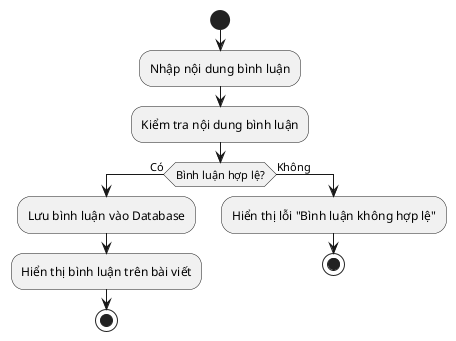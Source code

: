 @startuml
start
:Nhập nội dung bình luận;
:Kiểm tra nội dung bình luận;
if (Bình luận hợp lệ?) then (Có)
    :Lưu bình luận vào Database;
    :Hiển thị bình luận trên bài viết;
    stop
else (Không)
    :Hiển thị lỗi "Bình luận không hợp lệ";
    stop
endif
@enduml
